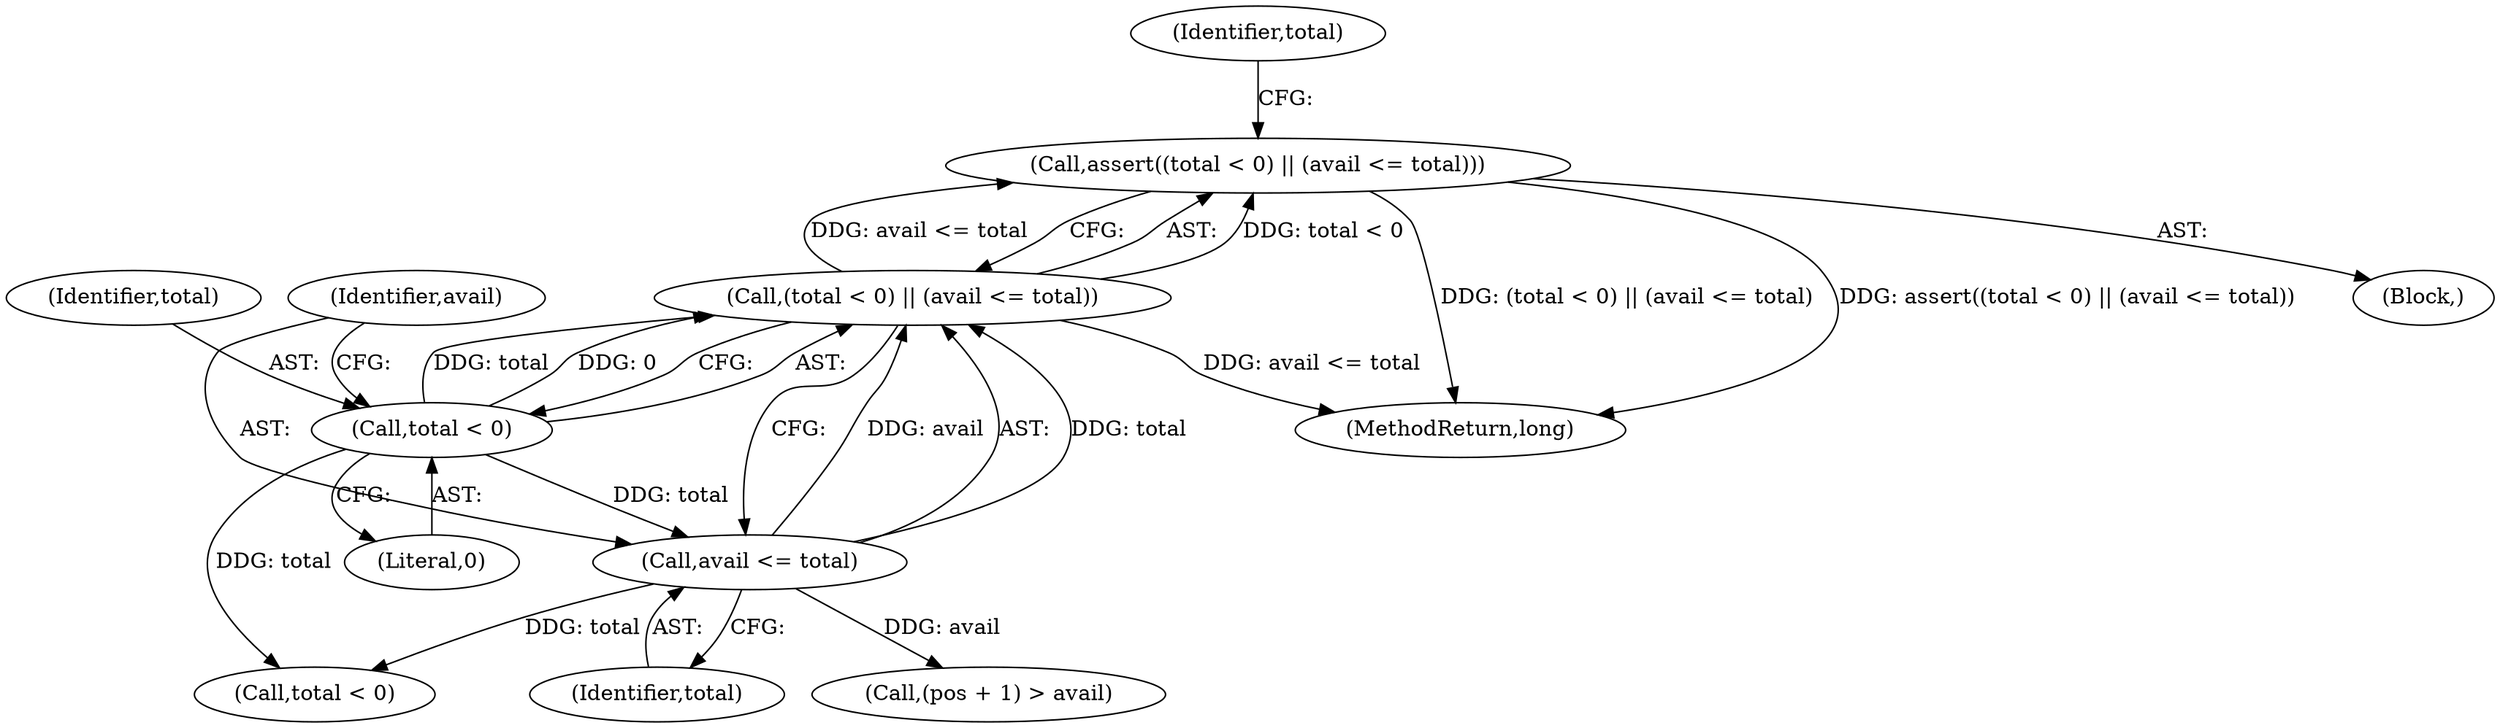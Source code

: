 digraph "1_Android_04839626ed859623901ebd3a5fd483982186b59d_155@API" {
"1000178" [label="(Call,assert((total < 0) || (avail <= total)))"];
"1000179" [label="(Call,(total < 0) || (avail <= total))"];
"1000180" [label="(Call,total < 0)"];
"1000183" [label="(Call,avail <= total)"];
"1000136" [label="(Block,)"];
"1000178" [label="(Call,assert((total < 0) || (avail <= total)))"];
"1000189" [label="(Identifier,total)"];
"1000185" [label="(Identifier,total)"];
"1000688" [label="(MethodReturn,long)"];
"1000183" [label="(Call,avail <= total)"];
"1000182" [label="(Literal,0)"];
"1000184" [label="(Identifier,avail)"];
"1000204" [label="(Call,(pos + 1) > avail)"];
"1000188" [label="(Call,total < 0)"];
"1000180" [label="(Call,total < 0)"];
"1000181" [label="(Identifier,total)"];
"1000179" [label="(Call,(total < 0) || (avail <= total))"];
"1000178" -> "1000136"  [label="AST: "];
"1000178" -> "1000179"  [label="CFG: "];
"1000179" -> "1000178"  [label="AST: "];
"1000189" -> "1000178"  [label="CFG: "];
"1000178" -> "1000688"  [label="DDG: assert((total < 0) || (avail <= total))"];
"1000178" -> "1000688"  [label="DDG: (total < 0) || (avail <= total)"];
"1000179" -> "1000178"  [label="DDG: total < 0"];
"1000179" -> "1000178"  [label="DDG: avail <= total"];
"1000179" -> "1000180"  [label="CFG: "];
"1000179" -> "1000183"  [label="CFG: "];
"1000180" -> "1000179"  [label="AST: "];
"1000183" -> "1000179"  [label="AST: "];
"1000179" -> "1000688"  [label="DDG: avail <= total"];
"1000180" -> "1000179"  [label="DDG: total"];
"1000180" -> "1000179"  [label="DDG: 0"];
"1000183" -> "1000179"  [label="DDG: avail"];
"1000183" -> "1000179"  [label="DDG: total"];
"1000180" -> "1000182"  [label="CFG: "];
"1000181" -> "1000180"  [label="AST: "];
"1000182" -> "1000180"  [label="AST: "];
"1000184" -> "1000180"  [label="CFG: "];
"1000180" -> "1000183"  [label="DDG: total"];
"1000180" -> "1000188"  [label="DDG: total"];
"1000183" -> "1000185"  [label="CFG: "];
"1000184" -> "1000183"  [label="AST: "];
"1000185" -> "1000183"  [label="AST: "];
"1000183" -> "1000188"  [label="DDG: total"];
"1000183" -> "1000204"  [label="DDG: avail"];
}
